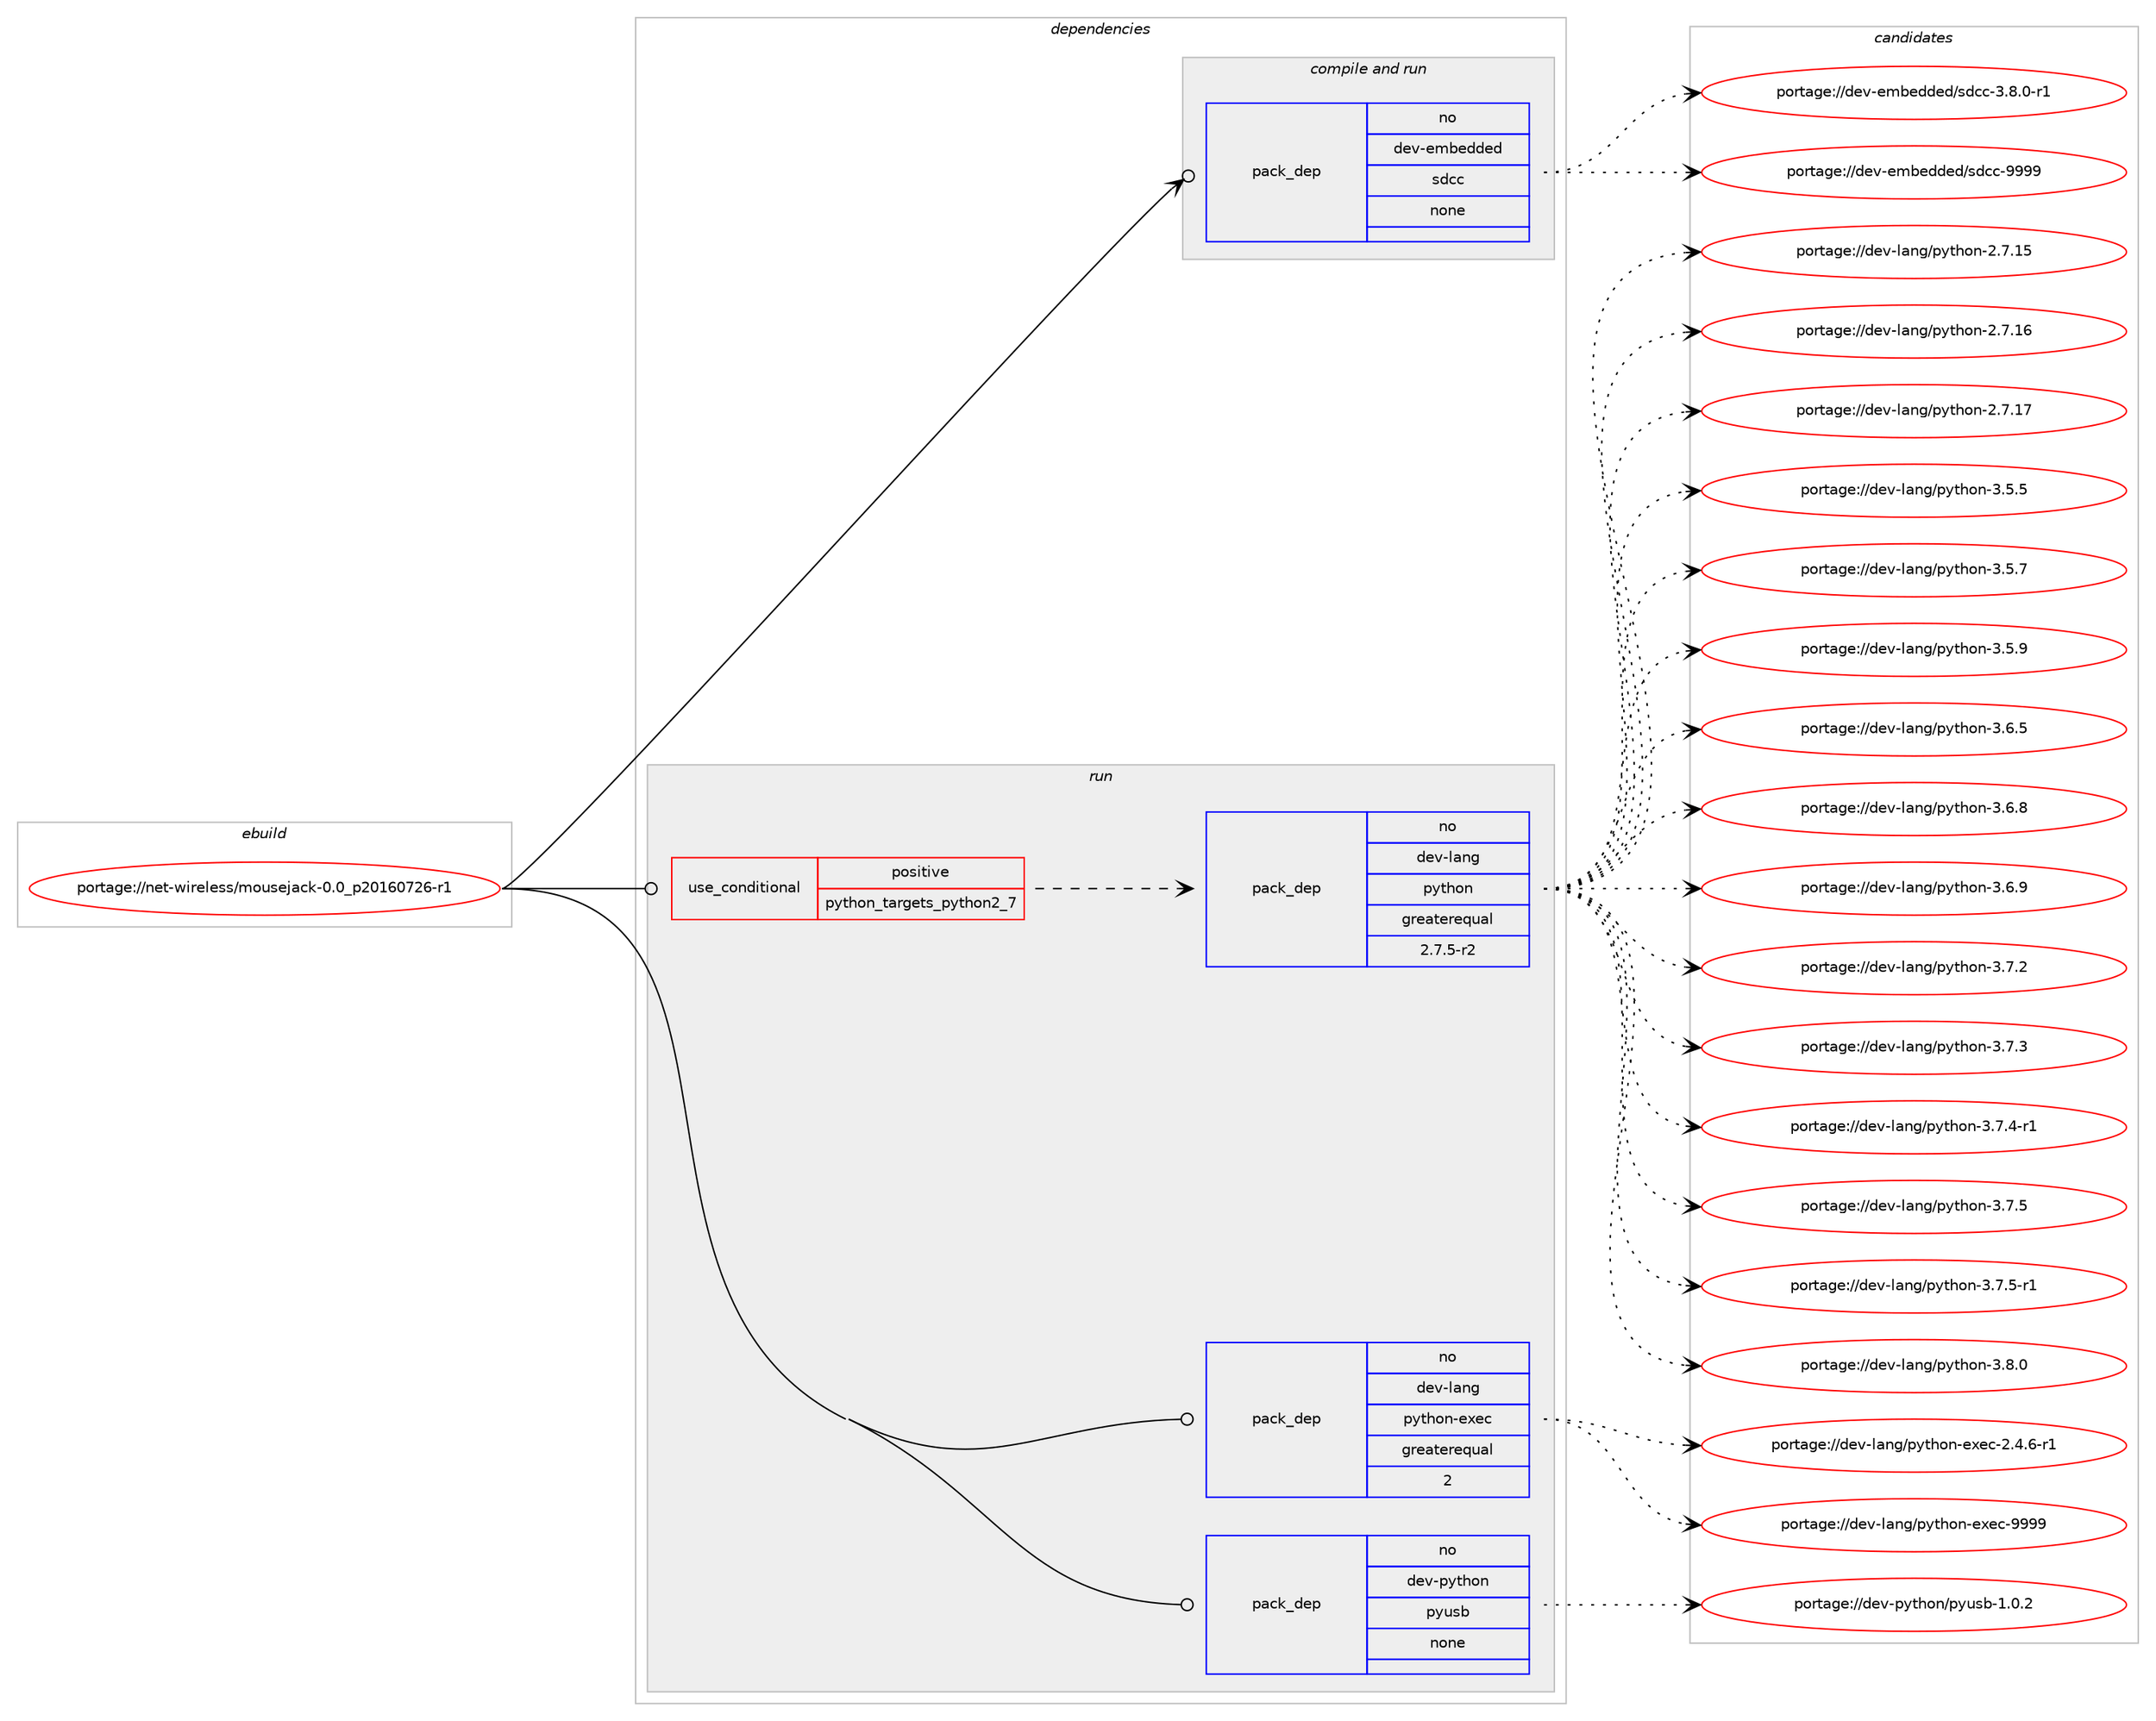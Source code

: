 digraph prolog {

# *************
# Graph options
# *************

newrank=true;
concentrate=true;
compound=true;
graph [rankdir=LR,fontname=Helvetica,fontsize=10,ranksep=1.5];#, ranksep=2.5, nodesep=0.2];
edge  [arrowhead=vee];
node  [fontname=Helvetica,fontsize=10];

# **********
# The ebuild
# **********

subgraph cluster_leftcol {
color=gray;
rank=same;
label=<<i>ebuild</i>>;
id [label="portage://net-wireless/mousejack-0.0_p20160726-r1", color=red, width=4, href="../net-wireless/mousejack-0.0_p20160726-r1.svg"];
}

# ****************
# The dependencies
# ****************

subgraph cluster_midcol {
color=gray;
label=<<i>dependencies</i>>;
subgraph cluster_compile {
fillcolor="#eeeeee";
style=filled;
label=<<i>compile</i>>;
}
subgraph cluster_compileandrun {
fillcolor="#eeeeee";
style=filled;
label=<<i>compile and run</i>>;
subgraph pack277165 {
dependency378264 [label=<<TABLE BORDER="0" CELLBORDER="1" CELLSPACING="0" CELLPADDING="4" WIDTH="220"><TR><TD ROWSPAN="6" CELLPADDING="30">pack_dep</TD></TR><TR><TD WIDTH="110">no</TD></TR><TR><TD>dev-embedded</TD></TR><TR><TD>sdcc</TD></TR><TR><TD>none</TD></TR><TR><TD></TD></TR></TABLE>>, shape=none, color=blue];
}
id:e -> dependency378264:w [weight=20,style="solid",arrowhead="odotvee"];
}
subgraph cluster_run {
fillcolor="#eeeeee";
style=filled;
label=<<i>run</i>>;
subgraph cond94685 {
dependency378265 [label=<<TABLE BORDER="0" CELLBORDER="1" CELLSPACING="0" CELLPADDING="4"><TR><TD ROWSPAN="3" CELLPADDING="10">use_conditional</TD></TR><TR><TD>positive</TD></TR><TR><TD>python_targets_python2_7</TD></TR></TABLE>>, shape=none, color=red];
subgraph pack277166 {
dependency378266 [label=<<TABLE BORDER="0" CELLBORDER="1" CELLSPACING="0" CELLPADDING="4" WIDTH="220"><TR><TD ROWSPAN="6" CELLPADDING="30">pack_dep</TD></TR><TR><TD WIDTH="110">no</TD></TR><TR><TD>dev-lang</TD></TR><TR><TD>python</TD></TR><TR><TD>greaterequal</TD></TR><TR><TD>2.7.5-r2</TD></TR></TABLE>>, shape=none, color=blue];
}
dependency378265:e -> dependency378266:w [weight=20,style="dashed",arrowhead="vee"];
}
id:e -> dependency378265:w [weight=20,style="solid",arrowhead="odot"];
subgraph pack277167 {
dependency378267 [label=<<TABLE BORDER="0" CELLBORDER="1" CELLSPACING="0" CELLPADDING="4" WIDTH="220"><TR><TD ROWSPAN="6" CELLPADDING="30">pack_dep</TD></TR><TR><TD WIDTH="110">no</TD></TR><TR><TD>dev-lang</TD></TR><TR><TD>python-exec</TD></TR><TR><TD>greaterequal</TD></TR><TR><TD>2</TD></TR></TABLE>>, shape=none, color=blue];
}
id:e -> dependency378267:w [weight=20,style="solid",arrowhead="odot"];
subgraph pack277168 {
dependency378268 [label=<<TABLE BORDER="0" CELLBORDER="1" CELLSPACING="0" CELLPADDING="4" WIDTH="220"><TR><TD ROWSPAN="6" CELLPADDING="30">pack_dep</TD></TR><TR><TD WIDTH="110">no</TD></TR><TR><TD>dev-python</TD></TR><TR><TD>pyusb</TD></TR><TR><TD>none</TD></TR><TR><TD></TD></TR></TABLE>>, shape=none, color=blue];
}
id:e -> dependency378268:w [weight=20,style="solid",arrowhead="odot"];
}
}

# **************
# The candidates
# **************

subgraph cluster_choices {
rank=same;
color=gray;
label=<<i>candidates</i>>;

subgraph choice277165 {
color=black;
nodesep=1;
choiceportage10010111845101109981011001001011004711510099994551465646484511449 [label="portage://dev-embedded/sdcc-3.8.0-r1", color=red, width=4,href="../dev-embedded/sdcc-3.8.0-r1.svg"];
choiceportage10010111845101109981011001001011004711510099994557575757 [label="portage://dev-embedded/sdcc-9999", color=red, width=4,href="../dev-embedded/sdcc-9999.svg"];
dependency378264:e -> choiceportage10010111845101109981011001001011004711510099994551465646484511449:w [style=dotted,weight="100"];
dependency378264:e -> choiceportage10010111845101109981011001001011004711510099994557575757:w [style=dotted,weight="100"];
}
subgraph choice277166 {
color=black;
nodesep=1;
choiceportage10010111845108971101034711212111610411111045504655464953 [label="portage://dev-lang/python-2.7.15", color=red, width=4,href="../dev-lang/python-2.7.15.svg"];
choiceportage10010111845108971101034711212111610411111045504655464954 [label="portage://dev-lang/python-2.7.16", color=red, width=4,href="../dev-lang/python-2.7.16.svg"];
choiceportage10010111845108971101034711212111610411111045504655464955 [label="portage://dev-lang/python-2.7.17", color=red, width=4,href="../dev-lang/python-2.7.17.svg"];
choiceportage100101118451089711010347112121116104111110455146534653 [label="portage://dev-lang/python-3.5.5", color=red, width=4,href="../dev-lang/python-3.5.5.svg"];
choiceportage100101118451089711010347112121116104111110455146534655 [label="portage://dev-lang/python-3.5.7", color=red, width=4,href="../dev-lang/python-3.5.7.svg"];
choiceportage100101118451089711010347112121116104111110455146534657 [label="portage://dev-lang/python-3.5.9", color=red, width=4,href="../dev-lang/python-3.5.9.svg"];
choiceportage100101118451089711010347112121116104111110455146544653 [label="portage://dev-lang/python-3.6.5", color=red, width=4,href="../dev-lang/python-3.6.5.svg"];
choiceportage100101118451089711010347112121116104111110455146544656 [label="portage://dev-lang/python-3.6.8", color=red, width=4,href="../dev-lang/python-3.6.8.svg"];
choiceportage100101118451089711010347112121116104111110455146544657 [label="portage://dev-lang/python-3.6.9", color=red, width=4,href="../dev-lang/python-3.6.9.svg"];
choiceportage100101118451089711010347112121116104111110455146554650 [label="portage://dev-lang/python-3.7.2", color=red, width=4,href="../dev-lang/python-3.7.2.svg"];
choiceportage100101118451089711010347112121116104111110455146554651 [label="portage://dev-lang/python-3.7.3", color=red, width=4,href="../dev-lang/python-3.7.3.svg"];
choiceportage1001011184510897110103471121211161041111104551465546524511449 [label="portage://dev-lang/python-3.7.4-r1", color=red, width=4,href="../dev-lang/python-3.7.4-r1.svg"];
choiceportage100101118451089711010347112121116104111110455146554653 [label="portage://dev-lang/python-3.7.5", color=red, width=4,href="../dev-lang/python-3.7.5.svg"];
choiceportage1001011184510897110103471121211161041111104551465546534511449 [label="portage://dev-lang/python-3.7.5-r1", color=red, width=4,href="../dev-lang/python-3.7.5-r1.svg"];
choiceportage100101118451089711010347112121116104111110455146564648 [label="portage://dev-lang/python-3.8.0", color=red, width=4,href="../dev-lang/python-3.8.0.svg"];
dependency378266:e -> choiceportage10010111845108971101034711212111610411111045504655464953:w [style=dotted,weight="100"];
dependency378266:e -> choiceportage10010111845108971101034711212111610411111045504655464954:w [style=dotted,weight="100"];
dependency378266:e -> choiceportage10010111845108971101034711212111610411111045504655464955:w [style=dotted,weight="100"];
dependency378266:e -> choiceportage100101118451089711010347112121116104111110455146534653:w [style=dotted,weight="100"];
dependency378266:e -> choiceportage100101118451089711010347112121116104111110455146534655:w [style=dotted,weight="100"];
dependency378266:e -> choiceportage100101118451089711010347112121116104111110455146534657:w [style=dotted,weight="100"];
dependency378266:e -> choiceportage100101118451089711010347112121116104111110455146544653:w [style=dotted,weight="100"];
dependency378266:e -> choiceportage100101118451089711010347112121116104111110455146544656:w [style=dotted,weight="100"];
dependency378266:e -> choiceportage100101118451089711010347112121116104111110455146544657:w [style=dotted,weight="100"];
dependency378266:e -> choiceportage100101118451089711010347112121116104111110455146554650:w [style=dotted,weight="100"];
dependency378266:e -> choiceportage100101118451089711010347112121116104111110455146554651:w [style=dotted,weight="100"];
dependency378266:e -> choiceportage1001011184510897110103471121211161041111104551465546524511449:w [style=dotted,weight="100"];
dependency378266:e -> choiceportage100101118451089711010347112121116104111110455146554653:w [style=dotted,weight="100"];
dependency378266:e -> choiceportage1001011184510897110103471121211161041111104551465546534511449:w [style=dotted,weight="100"];
dependency378266:e -> choiceportage100101118451089711010347112121116104111110455146564648:w [style=dotted,weight="100"];
}
subgraph choice277167 {
color=black;
nodesep=1;
choiceportage10010111845108971101034711212111610411111045101120101994550465246544511449 [label="portage://dev-lang/python-exec-2.4.6-r1", color=red, width=4,href="../dev-lang/python-exec-2.4.6-r1.svg"];
choiceportage10010111845108971101034711212111610411111045101120101994557575757 [label="portage://dev-lang/python-exec-9999", color=red, width=4,href="../dev-lang/python-exec-9999.svg"];
dependency378267:e -> choiceportage10010111845108971101034711212111610411111045101120101994550465246544511449:w [style=dotted,weight="100"];
dependency378267:e -> choiceportage10010111845108971101034711212111610411111045101120101994557575757:w [style=dotted,weight="100"];
}
subgraph choice277168 {
color=black;
nodesep=1;
choiceportage100101118451121211161041111104711212111711598454946484650 [label="portage://dev-python/pyusb-1.0.2", color=red, width=4,href="../dev-python/pyusb-1.0.2.svg"];
dependency378268:e -> choiceportage100101118451121211161041111104711212111711598454946484650:w [style=dotted,weight="100"];
}
}

}
